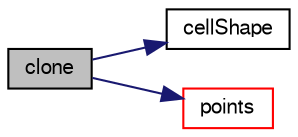 digraph "clone"
{
  bgcolor="transparent";
  edge [fontname="FreeSans",fontsize="10",labelfontname="FreeSans",labelfontsize="10"];
  node [fontname="FreeSans",fontsize="10",shape=record];
  rankdir="LR";
  Node9 [label="clone",height=0.2,width=0.4,color="black", fillcolor="grey75", style="filled", fontcolor="black"];
  Node9 -> Node10 [color="midnightblue",fontsize="10",style="solid",fontname="FreeSans"];
  Node10 [label="cellShape",height=0.2,width=0.4,color="black",URL="$a27206.html#abf5ecfc7d543ba0db379d89bb87e87b0",tooltip="Construct null. "];
  Node9 -> Node11 [color="midnightblue",fontsize="10",style="solid",fontname="FreeSans"];
  Node11 [label="points",height=0.2,width=0.4,color="red",URL="$a27206.html#ac7f541de6c3db495f614c55f614a6865",tooltip="Return the points corresponding to this cellShape. "];
}
